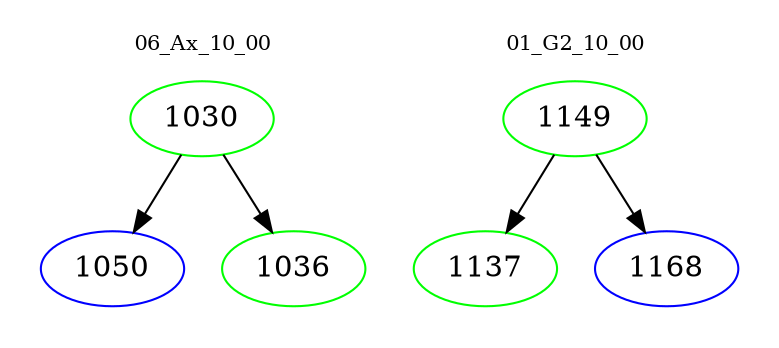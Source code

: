 digraph{
subgraph cluster_0 {
color = white
label = "06_Ax_10_00";
fontsize=10;
T0_1030 [label="1030", color="green"]
T0_1030 -> T0_1050 [color="black"]
T0_1050 [label="1050", color="blue"]
T0_1030 -> T0_1036 [color="black"]
T0_1036 [label="1036", color="green"]
}
subgraph cluster_1 {
color = white
label = "01_G2_10_00";
fontsize=10;
T1_1149 [label="1149", color="green"]
T1_1149 -> T1_1137 [color="black"]
T1_1137 [label="1137", color="green"]
T1_1149 -> T1_1168 [color="black"]
T1_1168 [label="1168", color="blue"]
}
}
